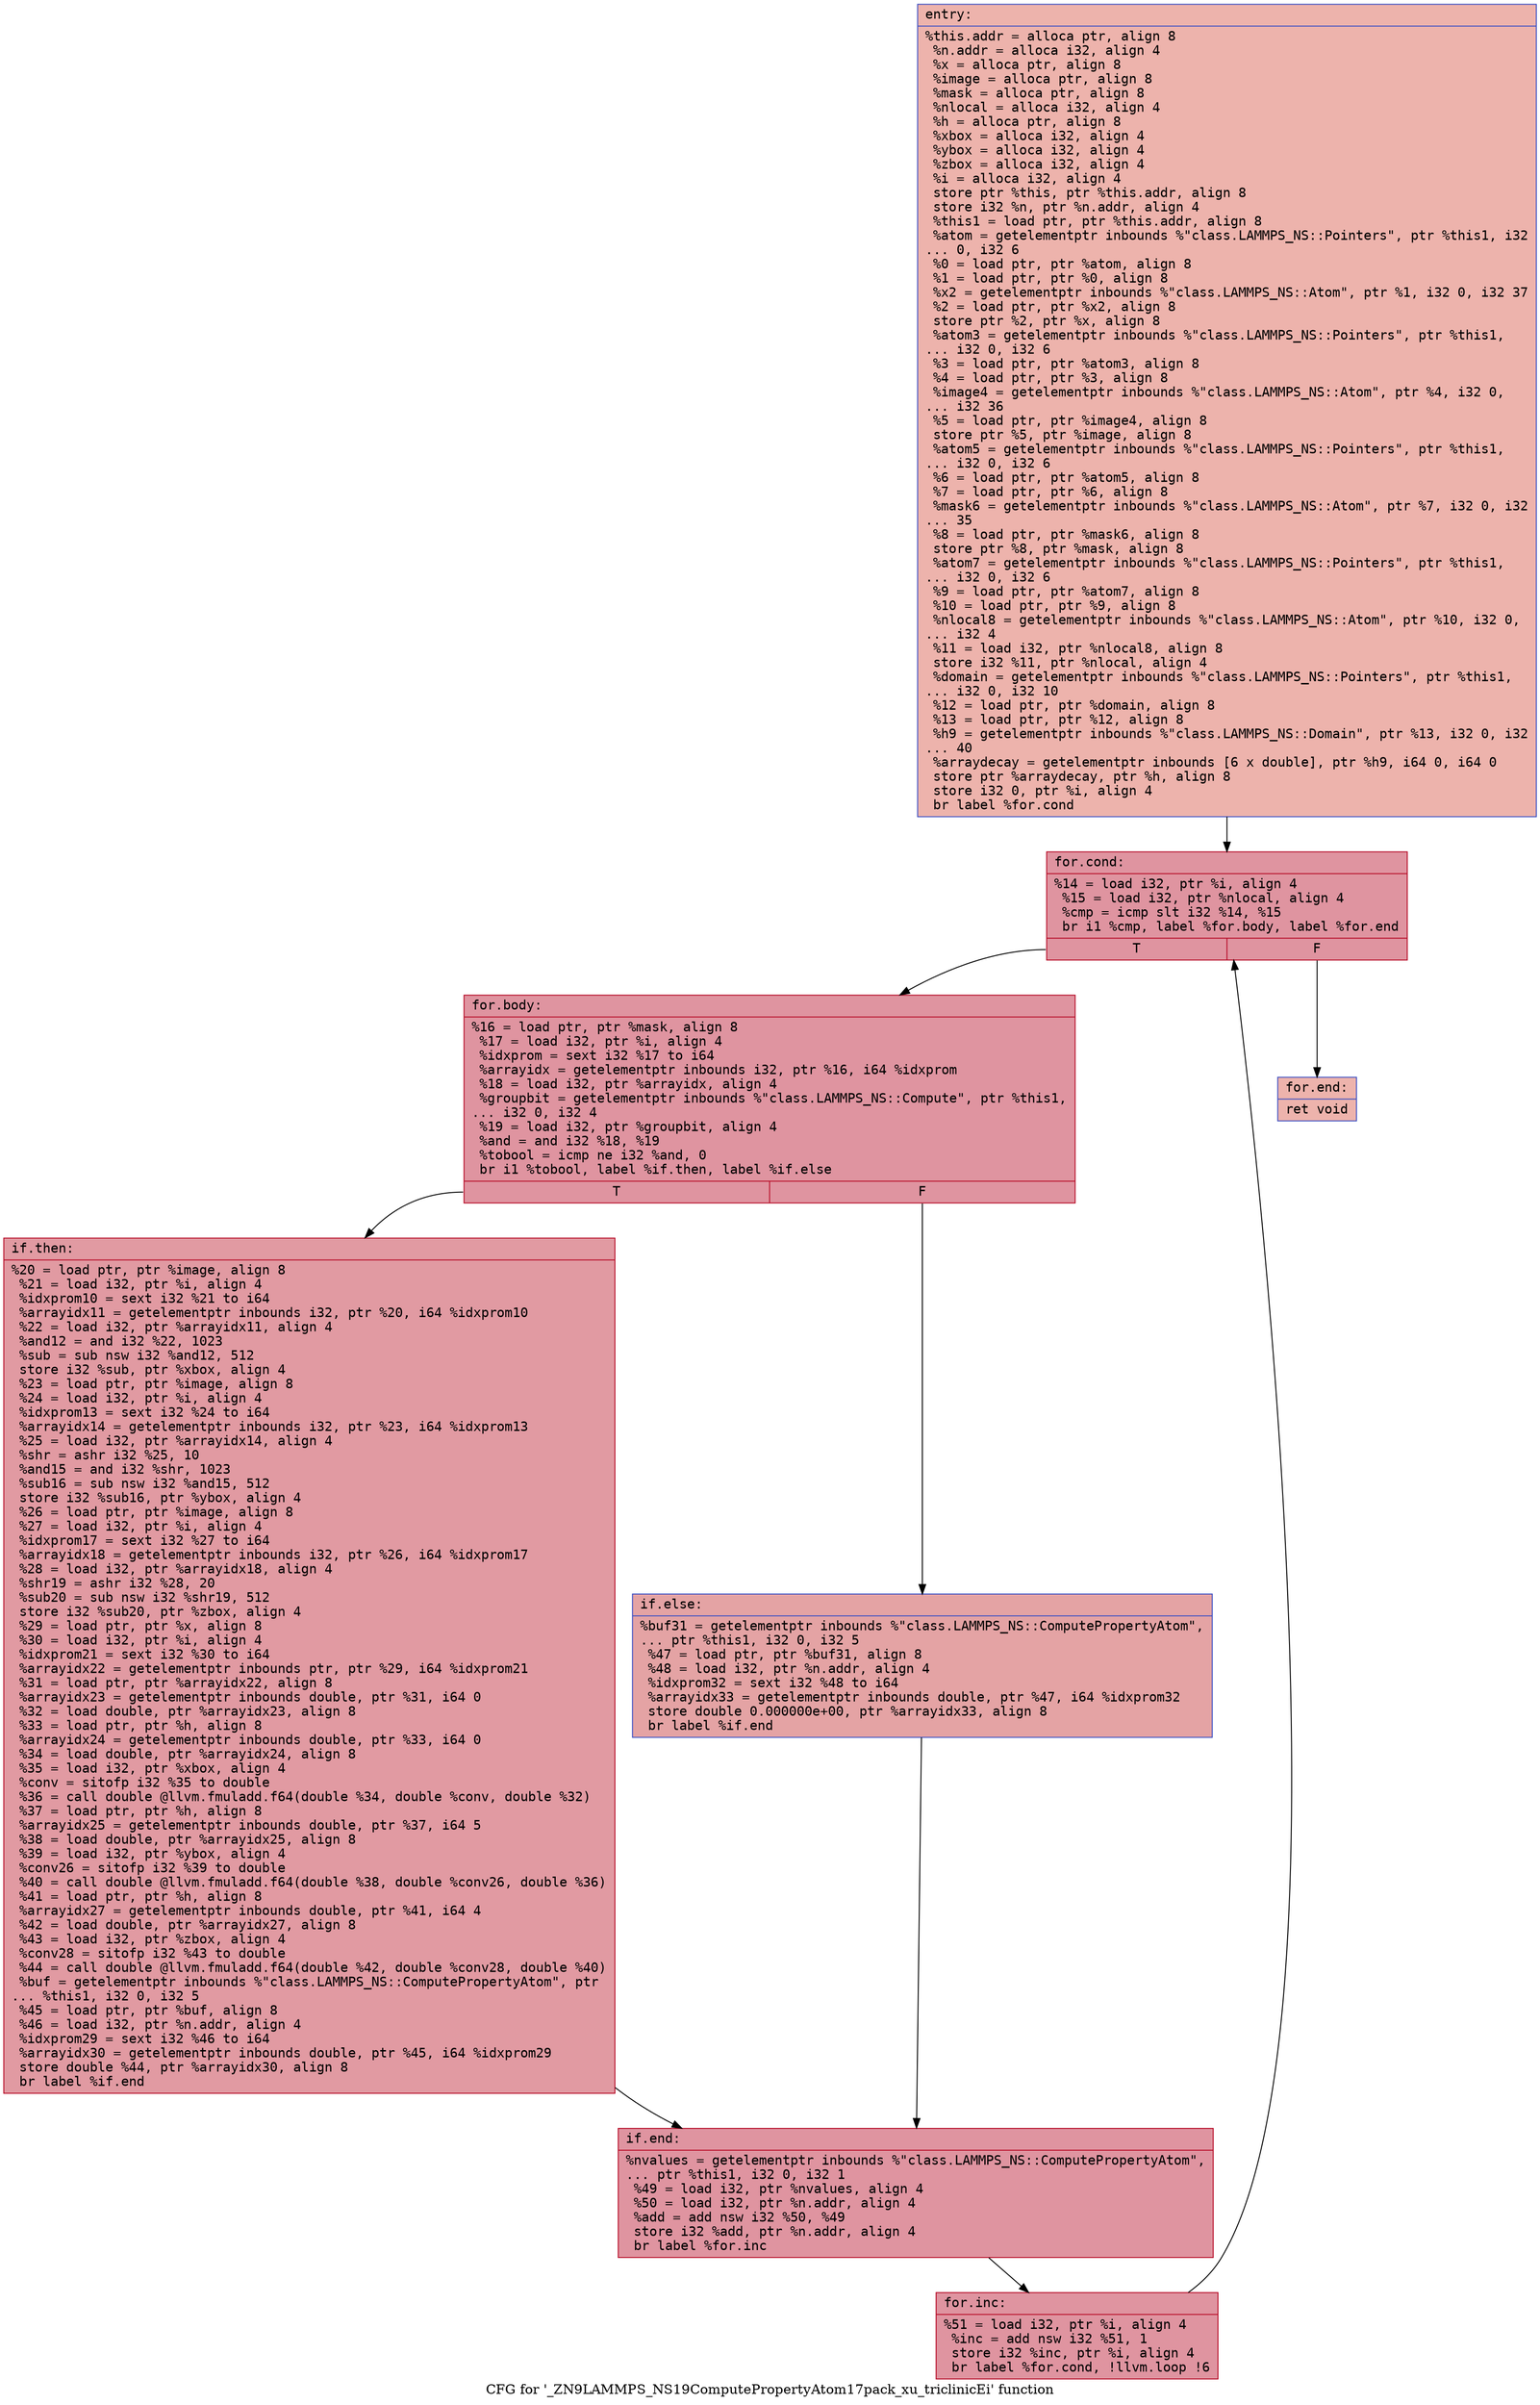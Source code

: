 digraph "CFG for '_ZN9LAMMPS_NS19ComputePropertyAtom17pack_xu_triclinicEi' function" {
	label="CFG for '_ZN9LAMMPS_NS19ComputePropertyAtom17pack_xu_triclinicEi' function";

	Node0x55e557c25430 [shape=record,color="#3d50c3ff", style=filled, fillcolor="#d6524470" fontname="Courier",label="{entry:\l|  %this.addr = alloca ptr, align 8\l  %n.addr = alloca i32, align 4\l  %x = alloca ptr, align 8\l  %image = alloca ptr, align 8\l  %mask = alloca ptr, align 8\l  %nlocal = alloca i32, align 4\l  %h = alloca ptr, align 8\l  %xbox = alloca i32, align 4\l  %ybox = alloca i32, align 4\l  %zbox = alloca i32, align 4\l  %i = alloca i32, align 4\l  store ptr %this, ptr %this.addr, align 8\l  store i32 %n, ptr %n.addr, align 4\l  %this1 = load ptr, ptr %this.addr, align 8\l  %atom = getelementptr inbounds %\"class.LAMMPS_NS::Pointers\", ptr %this1, i32\l... 0, i32 6\l  %0 = load ptr, ptr %atom, align 8\l  %1 = load ptr, ptr %0, align 8\l  %x2 = getelementptr inbounds %\"class.LAMMPS_NS::Atom\", ptr %1, i32 0, i32 37\l  %2 = load ptr, ptr %x2, align 8\l  store ptr %2, ptr %x, align 8\l  %atom3 = getelementptr inbounds %\"class.LAMMPS_NS::Pointers\", ptr %this1,\l... i32 0, i32 6\l  %3 = load ptr, ptr %atom3, align 8\l  %4 = load ptr, ptr %3, align 8\l  %image4 = getelementptr inbounds %\"class.LAMMPS_NS::Atom\", ptr %4, i32 0,\l... i32 36\l  %5 = load ptr, ptr %image4, align 8\l  store ptr %5, ptr %image, align 8\l  %atom5 = getelementptr inbounds %\"class.LAMMPS_NS::Pointers\", ptr %this1,\l... i32 0, i32 6\l  %6 = load ptr, ptr %atom5, align 8\l  %7 = load ptr, ptr %6, align 8\l  %mask6 = getelementptr inbounds %\"class.LAMMPS_NS::Atom\", ptr %7, i32 0, i32\l... 35\l  %8 = load ptr, ptr %mask6, align 8\l  store ptr %8, ptr %mask, align 8\l  %atom7 = getelementptr inbounds %\"class.LAMMPS_NS::Pointers\", ptr %this1,\l... i32 0, i32 6\l  %9 = load ptr, ptr %atom7, align 8\l  %10 = load ptr, ptr %9, align 8\l  %nlocal8 = getelementptr inbounds %\"class.LAMMPS_NS::Atom\", ptr %10, i32 0,\l... i32 4\l  %11 = load i32, ptr %nlocal8, align 8\l  store i32 %11, ptr %nlocal, align 4\l  %domain = getelementptr inbounds %\"class.LAMMPS_NS::Pointers\", ptr %this1,\l... i32 0, i32 10\l  %12 = load ptr, ptr %domain, align 8\l  %13 = load ptr, ptr %12, align 8\l  %h9 = getelementptr inbounds %\"class.LAMMPS_NS::Domain\", ptr %13, i32 0, i32\l... 40\l  %arraydecay = getelementptr inbounds [6 x double], ptr %h9, i64 0, i64 0\l  store ptr %arraydecay, ptr %h, align 8\l  store i32 0, ptr %i, align 4\l  br label %for.cond\l}"];
	Node0x55e557c25430 -> Node0x55e557c273a0[tooltip="entry -> for.cond\nProbability 100.00%" ];
	Node0x55e557c273a0 [shape=record,color="#b70d28ff", style=filled, fillcolor="#b70d2870" fontname="Courier",label="{for.cond:\l|  %14 = load i32, ptr %i, align 4\l  %15 = load i32, ptr %nlocal, align 4\l  %cmp = icmp slt i32 %14, %15\l  br i1 %cmp, label %for.body, label %for.end\l|{<s0>T|<s1>F}}"];
	Node0x55e557c273a0:s0 -> Node0x55e557c27640[tooltip="for.cond -> for.body\nProbability 96.88%" ];
	Node0x55e557c273a0:s1 -> Node0x55e557c276c0[tooltip="for.cond -> for.end\nProbability 3.12%" ];
	Node0x55e557c27640 [shape=record,color="#b70d28ff", style=filled, fillcolor="#b70d2870" fontname="Courier",label="{for.body:\l|  %16 = load ptr, ptr %mask, align 8\l  %17 = load i32, ptr %i, align 4\l  %idxprom = sext i32 %17 to i64\l  %arrayidx = getelementptr inbounds i32, ptr %16, i64 %idxprom\l  %18 = load i32, ptr %arrayidx, align 4\l  %groupbit = getelementptr inbounds %\"class.LAMMPS_NS::Compute\", ptr %this1,\l... i32 0, i32 4\l  %19 = load i32, ptr %groupbit, align 4\l  %and = and i32 %18, %19\l  %tobool = icmp ne i32 %and, 0\l  br i1 %tobool, label %if.then, label %if.else\l|{<s0>T|<s1>F}}"];
	Node0x55e557c27640:s0 -> Node0x55e557c27d90[tooltip="for.body -> if.then\nProbability 62.50%" ];
	Node0x55e557c27640:s1 -> Node0x55e557c27e00[tooltip="for.body -> if.else\nProbability 37.50%" ];
	Node0x55e557c27d90 [shape=record,color="#b70d28ff", style=filled, fillcolor="#bb1b2c70" fontname="Courier",label="{if.then:\l|  %20 = load ptr, ptr %image, align 8\l  %21 = load i32, ptr %i, align 4\l  %idxprom10 = sext i32 %21 to i64\l  %arrayidx11 = getelementptr inbounds i32, ptr %20, i64 %idxprom10\l  %22 = load i32, ptr %arrayidx11, align 4\l  %and12 = and i32 %22, 1023\l  %sub = sub nsw i32 %and12, 512\l  store i32 %sub, ptr %xbox, align 4\l  %23 = load ptr, ptr %image, align 8\l  %24 = load i32, ptr %i, align 4\l  %idxprom13 = sext i32 %24 to i64\l  %arrayidx14 = getelementptr inbounds i32, ptr %23, i64 %idxprom13\l  %25 = load i32, ptr %arrayidx14, align 4\l  %shr = ashr i32 %25, 10\l  %and15 = and i32 %shr, 1023\l  %sub16 = sub nsw i32 %and15, 512\l  store i32 %sub16, ptr %ybox, align 4\l  %26 = load ptr, ptr %image, align 8\l  %27 = load i32, ptr %i, align 4\l  %idxprom17 = sext i32 %27 to i64\l  %arrayidx18 = getelementptr inbounds i32, ptr %26, i64 %idxprom17\l  %28 = load i32, ptr %arrayidx18, align 4\l  %shr19 = ashr i32 %28, 20\l  %sub20 = sub nsw i32 %shr19, 512\l  store i32 %sub20, ptr %zbox, align 4\l  %29 = load ptr, ptr %x, align 8\l  %30 = load i32, ptr %i, align 4\l  %idxprom21 = sext i32 %30 to i64\l  %arrayidx22 = getelementptr inbounds ptr, ptr %29, i64 %idxprom21\l  %31 = load ptr, ptr %arrayidx22, align 8\l  %arrayidx23 = getelementptr inbounds double, ptr %31, i64 0\l  %32 = load double, ptr %arrayidx23, align 8\l  %33 = load ptr, ptr %h, align 8\l  %arrayidx24 = getelementptr inbounds double, ptr %33, i64 0\l  %34 = load double, ptr %arrayidx24, align 8\l  %35 = load i32, ptr %xbox, align 4\l  %conv = sitofp i32 %35 to double\l  %36 = call double @llvm.fmuladd.f64(double %34, double %conv, double %32)\l  %37 = load ptr, ptr %h, align 8\l  %arrayidx25 = getelementptr inbounds double, ptr %37, i64 5\l  %38 = load double, ptr %arrayidx25, align 8\l  %39 = load i32, ptr %ybox, align 4\l  %conv26 = sitofp i32 %39 to double\l  %40 = call double @llvm.fmuladd.f64(double %38, double %conv26, double %36)\l  %41 = load ptr, ptr %h, align 8\l  %arrayidx27 = getelementptr inbounds double, ptr %41, i64 4\l  %42 = load double, ptr %arrayidx27, align 8\l  %43 = load i32, ptr %zbox, align 4\l  %conv28 = sitofp i32 %43 to double\l  %44 = call double @llvm.fmuladd.f64(double %42, double %conv28, double %40)\l  %buf = getelementptr inbounds %\"class.LAMMPS_NS::ComputePropertyAtom\", ptr\l... %this1, i32 0, i32 5\l  %45 = load ptr, ptr %buf, align 8\l  %46 = load i32, ptr %n.addr, align 4\l  %idxprom29 = sext i32 %46 to i64\l  %arrayidx30 = getelementptr inbounds double, ptr %45, i64 %idxprom29\l  store double %44, ptr %arrayidx30, align 8\l  br label %if.end\l}"];
	Node0x55e557c27d90 -> Node0x55e557c2a3b0[tooltip="if.then -> if.end\nProbability 100.00%" ];
	Node0x55e557c27e00 [shape=record,color="#3d50c3ff", style=filled, fillcolor="#c32e3170" fontname="Courier",label="{if.else:\l|  %buf31 = getelementptr inbounds %\"class.LAMMPS_NS::ComputePropertyAtom\",\l... ptr %this1, i32 0, i32 5\l  %47 = load ptr, ptr %buf31, align 8\l  %48 = load i32, ptr %n.addr, align 4\l  %idxprom32 = sext i32 %48 to i64\l  %arrayidx33 = getelementptr inbounds double, ptr %47, i64 %idxprom32\l  store double 0.000000e+00, ptr %arrayidx33, align 8\l  br label %if.end\l}"];
	Node0x55e557c27e00 -> Node0x55e557c2a3b0[tooltip="if.else -> if.end\nProbability 100.00%" ];
	Node0x55e557c2a3b0 [shape=record,color="#b70d28ff", style=filled, fillcolor="#b70d2870" fontname="Courier",label="{if.end:\l|  %nvalues = getelementptr inbounds %\"class.LAMMPS_NS::ComputePropertyAtom\",\l... ptr %this1, i32 0, i32 1\l  %49 = load i32, ptr %nvalues, align 4\l  %50 = load i32, ptr %n.addr, align 4\l  %add = add nsw i32 %50, %49\l  store i32 %add, ptr %n.addr, align 4\l  br label %for.inc\l}"];
	Node0x55e557c2a3b0 -> Node0x55e557c2b410[tooltip="if.end -> for.inc\nProbability 100.00%" ];
	Node0x55e557c2b410 [shape=record,color="#b70d28ff", style=filled, fillcolor="#b70d2870" fontname="Courier",label="{for.inc:\l|  %51 = load i32, ptr %i, align 4\l  %inc = add nsw i32 %51, 1\l  store i32 %inc, ptr %i, align 4\l  br label %for.cond, !llvm.loop !6\l}"];
	Node0x55e557c2b410 -> Node0x55e557c273a0[tooltip="for.inc -> for.cond\nProbability 100.00%" ];
	Node0x55e557c276c0 [shape=record,color="#3d50c3ff", style=filled, fillcolor="#d6524470" fontname="Courier",label="{for.end:\l|  ret void\l}"];
}
